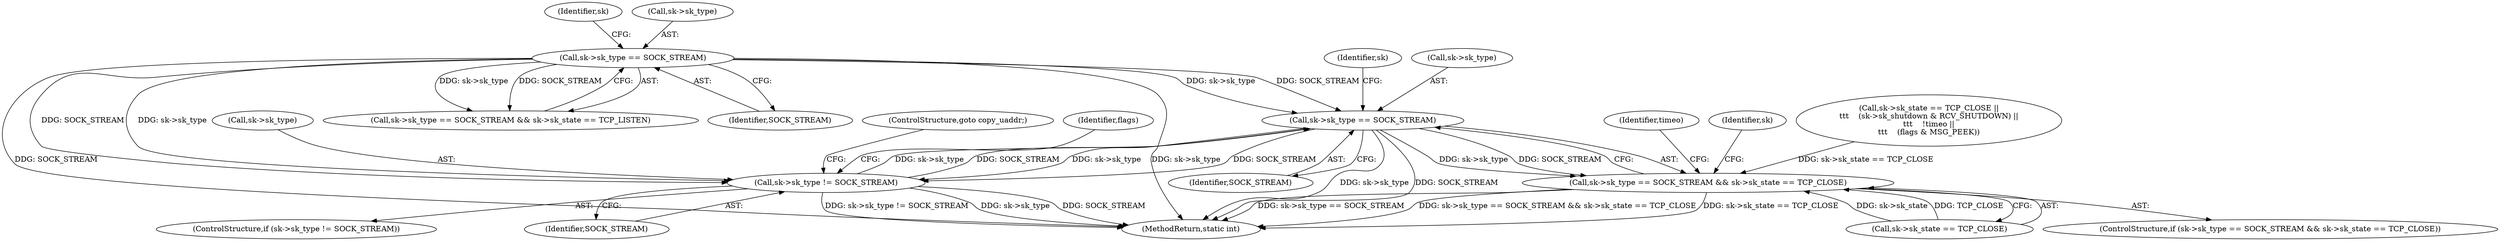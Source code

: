 digraph "0_linux_f3d3342602f8bcbf37d7c46641cb9bca7618eb1c_21@pointer" {
"1000314" [label="(Call,sk->sk_type == SOCK_STREAM)"];
"1000168" [label="(Call,sk->sk_type == SOCK_STREAM)"];
"1000437" [label="(Call,sk->sk_type != SOCK_STREAM)"];
"1000314" [label="(Call,sk->sk_type == SOCK_STREAM)"];
"1000313" [label="(Call,sk->sk_type == SOCK_STREAM && sk->sk_state == TCP_CLOSE)"];
"1000438" [label="(Call,sk->sk_type)"];
"1000175" [label="(Identifier,sk)"];
"1000321" [label="(Identifier,sk)"];
"1000315" [label="(Call,sk->sk_type)"];
"1000314" [label="(Call,sk->sk_type == SOCK_STREAM)"];
"1000553" [label="(MethodReturn,static int)"];
"1000168" [label="(Call,sk->sk_type == SOCK_STREAM)"];
"1000436" [label="(ControlStructure,if (sk->sk_type != SOCK_STREAM))"];
"1000319" [label="(Call,sk->sk_state == TCP_CLOSE)"];
"1000312" [label="(ControlStructure,if (sk->sk_type == SOCK_STREAM && sk->sk_state == TCP_CLOSE))"];
"1000169" [label="(Call,sk->sk_type)"];
"1000442" [label="(ControlStructure,goto copy_uaddr;)"];
"1000313" [label="(Call,sk->sk_type == SOCK_STREAM && sk->sk_state == TCP_CLOSE)"];
"1000339" [label="(Identifier,timeo)"];
"1000437" [label="(Call,sk->sk_type != SOCK_STREAM)"];
"1000318" [label="(Identifier,SOCK_STREAM)"];
"1000167" [label="(Call,sk->sk_type == SOCK_STREAM && sk->sk_state == TCP_LISTEN)"];
"1000328" [label="(Identifier,sk)"];
"1000269" [label="(Call,sk->sk_state == TCP_CLOSE ||\n\t\t\t    (sk->sk_shutdown & RCV_SHUTDOWN) ||\n\t\t\t    !timeo ||\n\t\t\t    (flags & MSG_PEEK))"];
"1000172" [label="(Identifier,SOCK_STREAM)"];
"1000446" [label="(Identifier,flags)"];
"1000441" [label="(Identifier,SOCK_STREAM)"];
"1000314" -> "1000313"  [label="AST: "];
"1000314" -> "1000318"  [label="CFG: "];
"1000315" -> "1000314"  [label="AST: "];
"1000318" -> "1000314"  [label="AST: "];
"1000321" -> "1000314"  [label="CFG: "];
"1000313" -> "1000314"  [label="CFG: "];
"1000314" -> "1000553"  [label="DDG: sk->sk_type"];
"1000314" -> "1000553"  [label="DDG: SOCK_STREAM"];
"1000314" -> "1000313"  [label="DDG: sk->sk_type"];
"1000314" -> "1000313"  [label="DDG: SOCK_STREAM"];
"1000168" -> "1000314"  [label="DDG: sk->sk_type"];
"1000168" -> "1000314"  [label="DDG: SOCK_STREAM"];
"1000437" -> "1000314"  [label="DDG: sk->sk_type"];
"1000437" -> "1000314"  [label="DDG: SOCK_STREAM"];
"1000314" -> "1000437"  [label="DDG: sk->sk_type"];
"1000314" -> "1000437"  [label="DDG: SOCK_STREAM"];
"1000168" -> "1000167"  [label="AST: "];
"1000168" -> "1000172"  [label="CFG: "];
"1000169" -> "1000168"  [label="AST: "];
"1000172" -> "1000168"  [label="AST: "];
"1000175" -> "1000168"  [label="CFG: "];
"1000167" -> "1000168"  [label="CFG: "];
"1000168" -> "1000553"  [label="DDG: SOCK_STREAM"];
"1000168" -> "1000553"  [label="DDG: sk->sk_type"];
"1000168" -> "1000167"  [label="DDG: sk->sk_type"];
"1000168" -> "1000167"  [label="DDG: SOCK_STREAM"];
"1000168" -> "1000437"  [label="DDG: sk->sk_type"];
"1000168" -> "1000437"  [label="DDG: SOCK_STREAM"];
"1000437" -> "1000436"  [label="AST: "];
"1000437" -> "1000441"  [label="CFG: "];
"1000438" -> "1000437"  [label="AST: "];
"1000441" -> "1000437"  [label="AST: "];
"1000442" -> "1000437"  [label="CFG: "];
"1000446" -> "1000437"  [label="CFG: "];
"1000437" -> "1000553"  [label="DDG: sk->sk_type != SOCK_STREAM"];
"1000437" -> "1000553"  [label="DDG: sk->sk_type"];
"1000437" -> "1000553"  [label="DDG: SOCK_STREAM"];
"1000313" -> "1000312"  [label="AST: "];
"1000313" -> "1000319"  [label="CFG: "];
"1000319" -> "1000313"  [label="AST: "];
"1000328" -> "1000313"  [label="CFG: "];
"1000339" -> "1000313"  [label="CFG: "];
"1000313" -> "1000553"  [label="DDG: sk->sk_type == SOCK_STREAM && sk->sk_state == TCP_CLOSE"];
"1000313" -> "1000553"  [label="DDG: sk->sk_state == TCP_CLOSE"];
"1000313" -> "1000553"  [label="DDG: sk->sk_type == SOCK_STREAM"];
"1000319" -> "1000313"  [label="DDG: sk->sk_state"];
"1000319" -> "1000313"  [label="DDG: TCP_CLOSE"];
"1000269" -> "1000313"  [label="DDG: sk->sk_state == TCP_CLOSE"];
}
